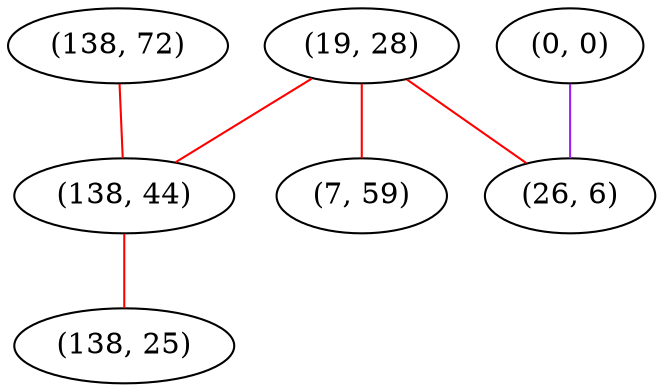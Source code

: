 graph "" {
"(138, 72)";
"(0, 0)";
"(19, 28)";
"(7, 59)";
"(138, 44)";
"(138, 25)";
"(26, 6)";
"(138, 72)" -- "(138, 44)"  [color=red, key=0, weight=1];
"(0, 0)" -- "(26, 6)"  [color=purple, key=0, weight=4];
"(19, 28)" -- "(7, 59)"  [color=red, key=0, weight=1];
"(19, 28)" -- "(26, 6)"  [color=red, key=0, weight=1];
"(19, 28)" -- "(138, 44)"  [color=red, key=0, weight=1];
"(138, 44)" -- "(138, 25)"  [color=red, key=0, weight=1];
}
